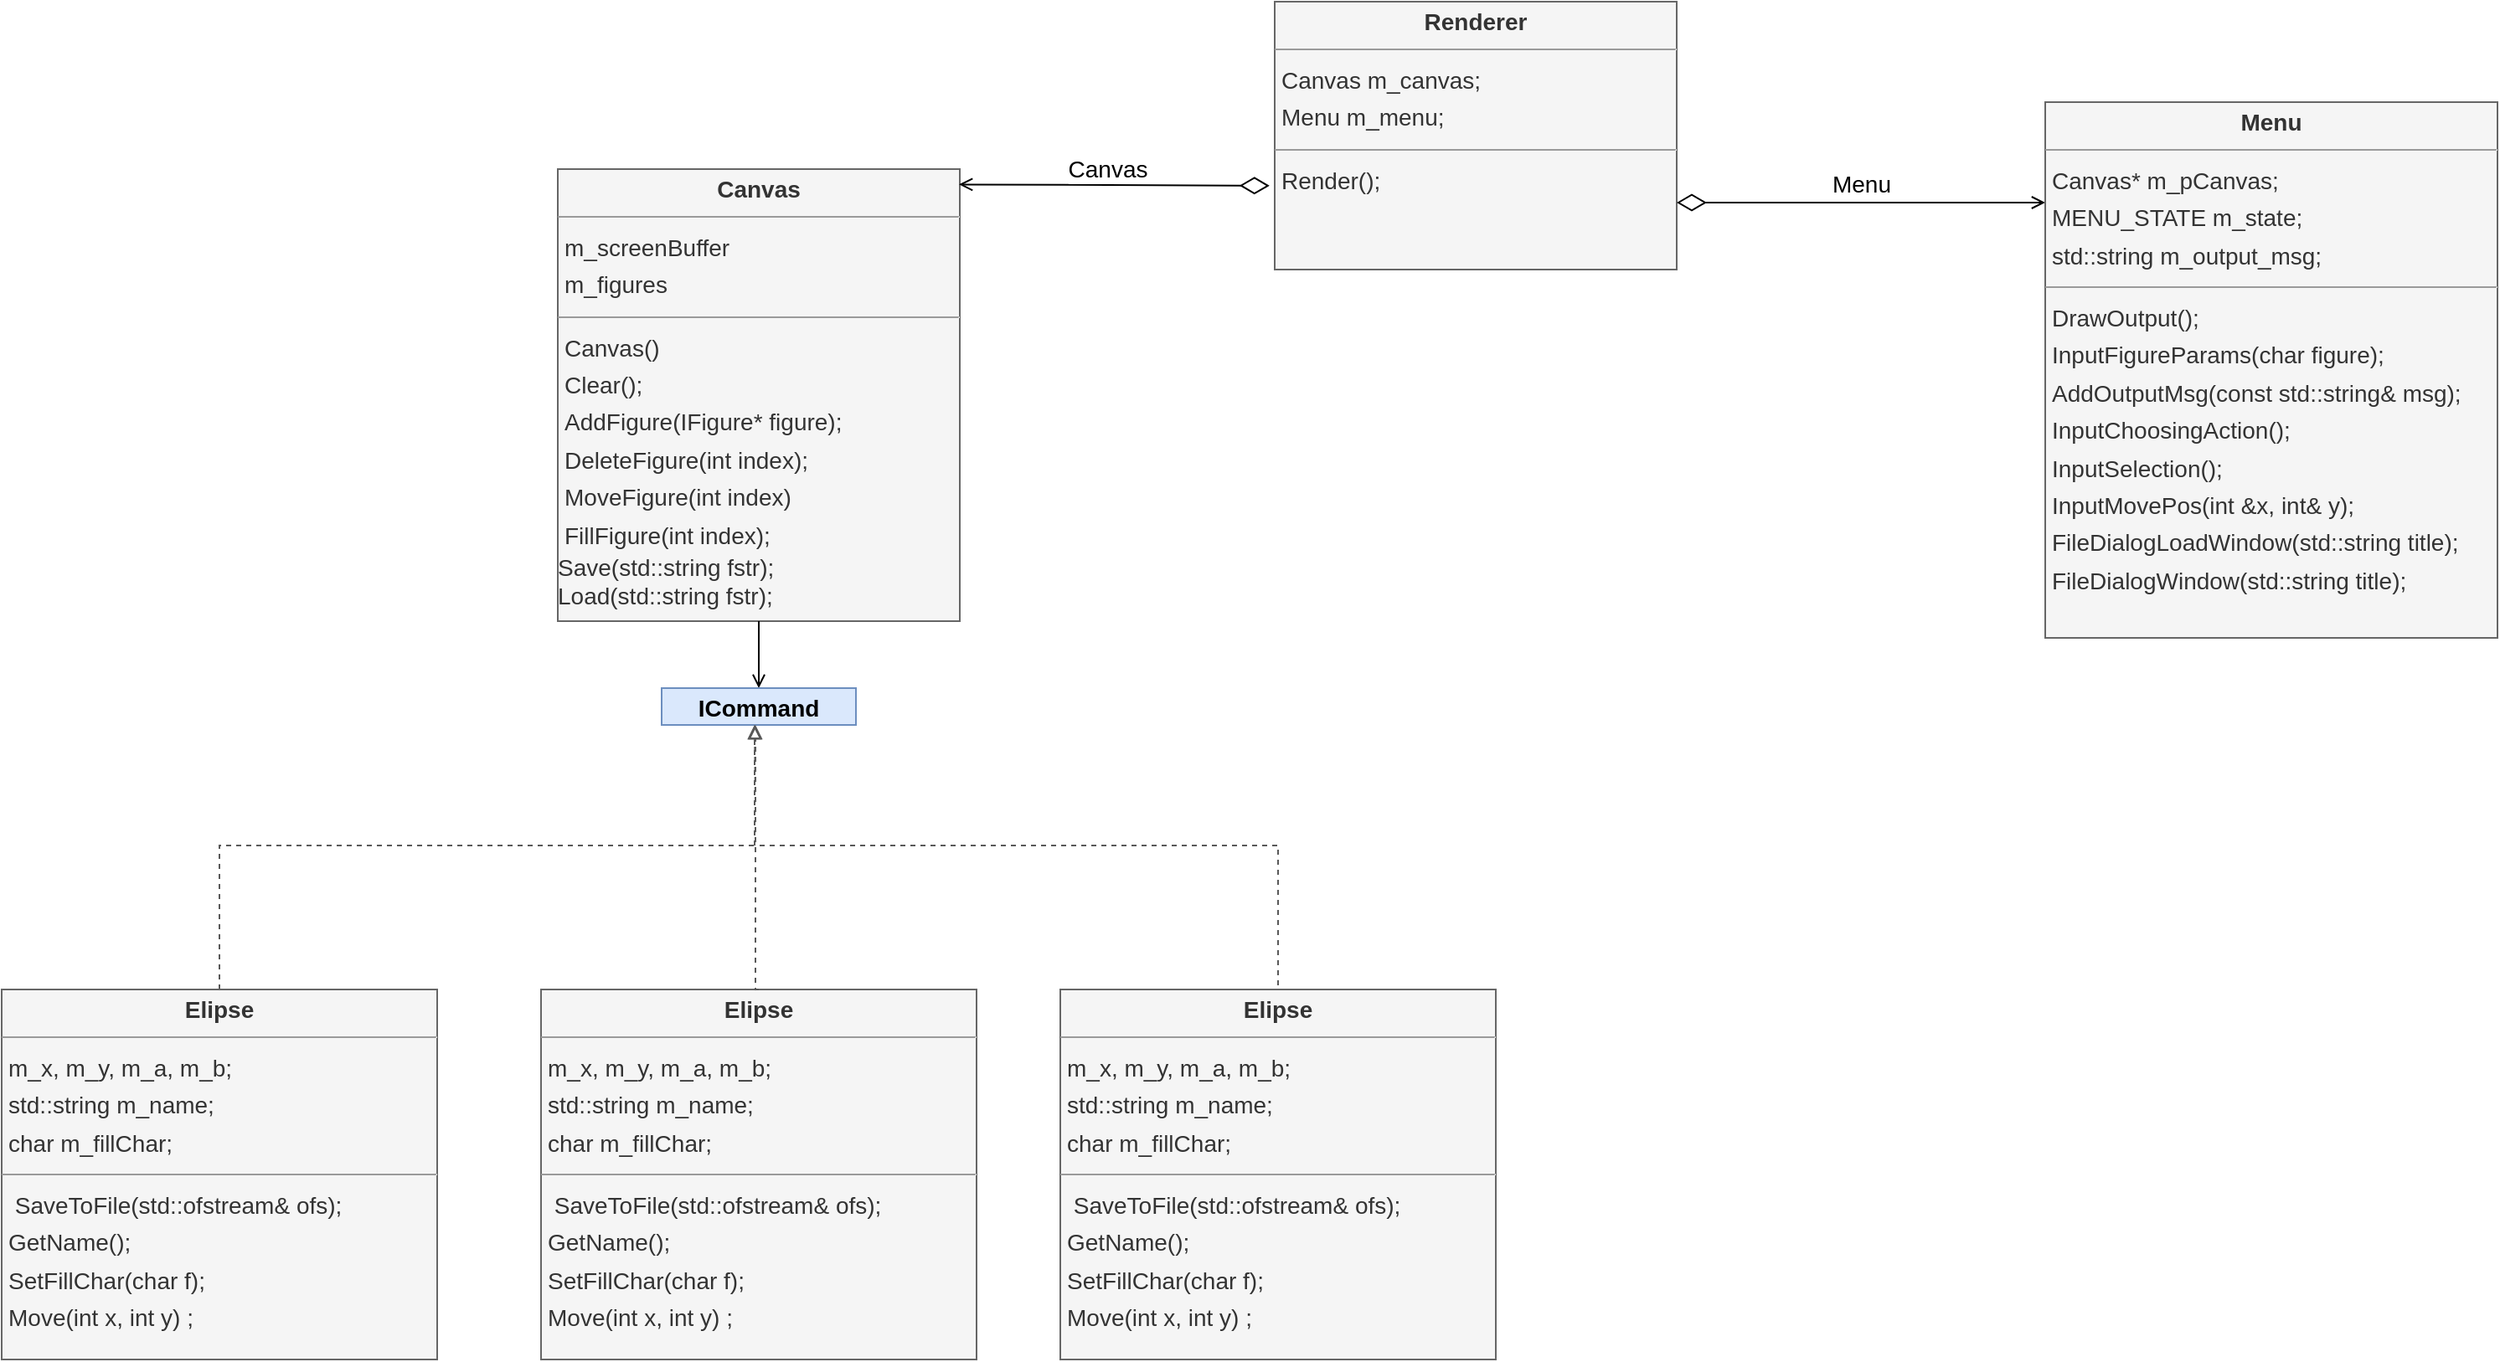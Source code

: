 <mxfile version="24.6.4" type="device">
  <diagram id="C5RBs43oDa-KdzZeNtuy" name="Page-1">
    <mxGraphModel dx="2206" dy="1286" grid="1" gridSize="10" guides="1" tooltips="1" connect="1" arrows="1" fold="1" page="1" pageScale="1" pageWidth="2339" pageHeight="3300" math="0" shadow="0">
      <root>
        <mxCell id="WIyWlLk6GJQsqaUBKTNV-0" />
        <mxCell id="WIyWlLk6GJQsqaUBKTNV-1" parent="WIyWlLk6GJQsqaUBKTNV-0" />
        <mxCell id="6Czti6sC6EMEPVO8X8CQ-1" value="&lt;p style=&quot;margin:0px;margin-top:4px;text-align:center;&quot;&gt;&lt;b&gt;Canvas&lt;/b&gt;&lt;/p&gt;&lt;hr size=&quot;1&quot;&gt;&lt;p style=&quot;margin:0 0 0 4px;line-height:1.6;&quot;&gt; m_screenBuffer &lt;br&gt; m_figures &lt;/p&gt;&lt;hr size=&quot;1&quot;&gt;&lt;p style=&quot;margin:0 0 0 4px;line-height:1.6;&quot;&gt; Canvas()&lt;br&gt; Clear();&lt;br&gt; AddFigure(IFigure* figure);&lt;/p&gt;&lt;p style=&quot;margin:0 0 0 4px;line-height:1.6;&quot;&gt;DeleteFigure(int index);&lt;/p&gt;&lt;p style=&quot;margin:0 0 0 4px;line-height:1.6;&quot;&gt;MoveFigure(int index)&lt;/p&gt;&lt;p style=&quot;margin:0 0 0 4px;line-height:1.6;&quot;&gt;FillFigure(int index);&lt;/p&gt;&lt;div&gt;&lt;div&gt;Save(std::string fstr);&lt;/div&gt;&lt;div&gt;Load(std::string fstr);&lt;/div&gt;&lt;/div&gt;" style="verticalAlign=top;align=left;overflow=fill;fontSize=14;fontFamily=Helvetica;html=1;rounded=0;shadow=0;comic=0;labelBackgroundColor=none;strokeWidth=1;fillColor=#f5f5f5;fontColor=#333333;strokeColor=#666666;" vertex="1" parent="WIyWlLk6GJQsqaUBKTNV-1">
          <mxGeometry x="432" y="310" width="240" height="270" as="geometry" />
        </mxCell>
        <mxCell id="6Czti6sC6EMEPVO8X8CQ-4" style="edgeStyle=orthogonalEdgeStyle;rounded=0;orthogonalLoop=1;jettySize=auto;html=1;exitX=0.5;exitY=1;exitDx=0;exitDy=0;entryX=0.5;entryY=0;entryDx=0;entryDy=0;endArrow=open;endFill=0;" edge="1" parent="WIyWlLk6GJQsqaUBKTNV-1" target="6Czti6sC6EMEPVO8X8CQ-5" source="6Czti6sC6EMEPVO8X8CQ-1">
          <mxGeometry relative="1" as="geometry">
            <mxPoint x="630.5" y="620" as="sourcePoint" />
          </mxGeometry>
        </mxCell>
        <mxCell id="6Czti6sC6EMEPVO8X8CQ-5" value="&lt;p style=&quot;margin:0px;margin-top:4px;text-align:center;&quot;&gt;&lt;b&gt;ICommand&lt;/b&gt;&lt;/p&gt;&lt;hr size=&quot;1&quot;&gt;&lt;p style=&quot;margin:0 0 0 4px;line-height:1.6;&quot;&gt;&lt;br&gt;&lt;/p&gt;" style="verticalAlign=top;align=left;overflow=fill;fontSize=14;fontFamily=Helvetica;html=1;rounded=0;shadow=0;comic=0;labelBackgroundColor=none;strokeWidth=1;fillColor=#dae8fc;strokeColor=#6c8ebf;" vertex="1" parent="WIyWlLk6GJQsqaUBKTNV-1">
          <mxGeometry x="494" y="620" width="116" height="22" as="geometry" />
        </mxCell>
        <mxCell id="6Czti6sC6EMEPVO8X8CQ-8" value="&lt;p style=&quot;margin:0px;margin-top:4px;text-align:center;&quot;&gt;&lt;b&gt;Elipse&lt;/b&gt;&lt;/p&gt;&lt;hr size=&quot;1&quot;&gt;&lt;p style=&quot;margin:0 0 0 4px;line-height:1.6;&quot;&gt;m_x, m_y, m_a, m_b;&lt;br&gt;&lt;/p&gt;&lt;p style=&quot;margin:0 0 0 4px;line-height:1.6;&quot;&gt;std::string m_name;&lt;/p&gt;&lt;p style=&quot;margin:0 0 0 4px;line-height:1.6;&quot;&gt;&lt;span style=&quot;background-color: initial;&quot;&gt;char m_fillChar;&lt;/span&gt;&lt;/p&gt;&lt;hr size=&quot;1&quot;&gt;&lt;p style=&quot;margin:0 0 0 4px;line-height:1.6;&quot;&gt;&amp;nbsp;SaveToFile(std::ofstream&amp;amp; ofs);&lt;br&gt;&lt;/p&gt;&lt;p style=&quot;margin:0 0 0 4px;line-height:1.6;&quot;&gt;GetName();&lt;br&gt;&lt;/p&gt;&lt;p style=&quot;margin:0 0 0 4px;line-height:1.6;&quot;&gt;SetFillChar(char f);&lt;br&gt;&lt;/p&gt;&lt;p style=&quot;margin:0 0 0 4px;line-height:1.6;&quot;&gt;Move(int x, int y) ;&lt;br&gt;&lt;/p&gt;" style="verticalAlign=top;align=left;overflow=fill;fontSize=14;fontFamily=Helvetica;html=1;rounded=0;shadow=0;comic=0;labelBackgroundColor=none;strokeWidth=1;fillColor=#f5f5f5;fontColor=#333333;strokeColor=#666666;" vertex="1" parent="WIyWlLk6GJQsqaUBKTNV-1">
          <mxGeometry x="422" y="800" width="260" height="221" as="geometry" />
        </mxCell>
        <mxCell id="6Czti6sC6EMEPVO8X8CQ-10" value="" style="html=1;rounded=0;edgeStyle=orthogonalEdgeStyle;dashed=1;startArrow=none;startSize=12;endArrow=block;strokeColor=#595959;exitX=0.5;exitY=0;exitDx=0;exitDy=0;entryX=0.500;entryY=1.000;entryDx=0;entryDy=0;startFill=0;endFill=0;curved=0;" edge="1" parent="WIyWlLk6GJQsqaUBKTNV-1" source="6Czti6sC6EMEPVO8X8CQ-15">
          <mxGeometry width="50" height="50" relative="1" as="geometry">
            <Array as="points">
              <mxPoint x="230" y="714" />
              <mxPoint x="550" y="714" />
            </Array>
            <mxPoint x="550" y="642" as="targetPoint" />
            <mxPoint x="-230.5" y="826.0" as="sourcePoint" />
          </mxGeometry>
        </mxCell>
        <mxCell id="6Czti6sC6EMEPVO8X8CQ-11" value="" style="html=1;rounded=0;edgeStyle=orthogonalEdgeStyle;dashed=1;startArrow=none;startSize=12;endArrow=block;strokeColor=#595959;exitX=0.5;exitY=0;exitDx=0;exitDy=0;entryX=0.500;entryY=1.000;entryDx=0;entryDy=0;startFill=0;endFill=0;curved=0;" edge="1" parent="WIyWlLk6GJQsqaUBKTNV-1">
          <mxGeometry width="50" height="50" relative="1" as="geometry">
            <Array as="points">
              <mxPoint x="862" y="814" />
              <mxPoint x="862" y="714" />
              <mxPoint x="550" y="714" />
            </Array>
            <mxPoint x="983" y="814.5" as="sourcePoint" />
            <mxPoint x="549.5" y="642" as="targetPoint" />
          </mxGeometry>
        </mxCell>
        <mxCell id="6Czti6sC6EMEPVO8X8CQ-12" value="" style="html=1;rounded=0;edgeStyle=orthogonalEdgeStyle;dashed=1;startArrow=none;startSize=12;endArrow=block;strokeColor=#595959;exitX=0.5;exitY=0;exitDx=0;exitDy=0;entryX=0.500;entryY=1.000;entryDx=0;entryDy=0;startFill=0;endFill=0;curved=0;" edge="1" parent="WIyWlLk6GJQsqaUBKTNV-1" source="6Czti6sC6EMEPVO8X8CQ-8">
          <mxGeometry width="50" height="50" relative="1" as="geometry">
            <Array as="points">
              <mxPoint x="550" y="800" />
              <mxPoint x="550" y="688" />
            </Array>
            <mxPoint x="269" y="816" as="sourcePoint" />
            <mxPoint x="549.5" y="642" as="targetPoint" />
          </mxGeometry>
        </mxCell>
        <mxCell id="6Czti6sC6EMEPVO8X8CQ-14" value="&lt;p style=&quot;margin:0px;margin-top:4px;text-align:center;&quot;&gt;&lt;b&gt;Elipse&lt;/b&gt;&lt;/p&gt;&lt;hr size=&quot;1&quot;&gt;&lt;p style=&quot;margin:0 0 0 4px;line-height:1.6;&quot;&gt;m_x, m_y, m_a, m_b;&lt;br&gt;&lt;/p&gt;&lt;p style=&quot;margin:0 0 0 4px;line-height:1.6;&quot;&gt;std::string m_name;&lt;/p&gt;&lt;p style=&quot;margin:0 0 0 4px;line-height:1.6;&quot;&gt;&lt;span style=&quot;background-color: initial;&quot;&gt;char m_fillChar;&lt;/span&gt;&lt;/p&gt;&lt;hr size=&quot;1&quot;&gt;&lt;p style=&quot;margin:0 0 0 4px;line-height:1.6;&quot;&gt;&amp;nbsp;SaveToFile(std::ofstream&amp;amp; ofs);&lt;br&gt;&lt;/p&gt;&lt;p style=&quot;margin:0 0 0 4px;line-height:1.6;&quot;&gt;GetName();&lt;br&gt;&lt;/p&gt;&lt;p style=&quot;margin:0 0 0 4px;line-height:1.6;&quot;&gt;SetFillChar(char f);&lt;br&gt;&lt;/p&gt;&lt;p style=&quot;margin:0 0 0 4px;line-height:1.6;&quot;&gt;Move(int x, int y) ;&lt;br&gt;&lt;/p&gt;" style="verticalAlign=top;align=left;overflow=fill;fontSize=14;fontFamily=Helvetica;html=1;rounded=0;shadow=0;comic=0;labelBackgroundColor=none;strokeWidth=1;fillColor=#f5f5f5;fontColor=#333333;strokeColor=#666666;" vertex="1" parent="WIyWlLk6GJQsqaUBKTNV-1">
          <mxGeometry x="732" y="800" width="260" height="221" as="geometry" />
        </mxCell>
        <mxCell id="6Czti6sC6EMEPVO8X8CQ-15" value="&lt;p style=&quot;margin:0px;margin-top:4px;text-align:center;&quot;&gt;&lt;b&gt;Elipse&lt;/b&gt;&lt;/p&gt;&lt;hr size=&quot;1&quot;&gt;&lt;p style=&quot;margin:0 0 0 4px;line-height:1.6;&quot;&gt;m_x, m_y, m_a, m_b;&lt;br&gt;&lt;/p&gt;&lt;p style=&quot;margin:0 0 0 4px;line-height:1.6;&quot;&gt;std::string m_name;&lt;/p&gt;&lt;p style=&quot;margin:0 0 0 4px;line-height:1.6;&quot;&gt;&lt;span style=&quot;background-color: initial;&quot;&gt;char m_fillChar;&lt;/span&gt;&lt;/p&gt;&lt;hr size=&quot;1&quot;&gt;&lt;p style=&quot;margin:0 0 0 4px;line-height:1.6;&quot;&gt;&amp;nbsp;SaveToFile(std::ofstream&amp;amp; ofs);&lt;br&gt;&lt;/p&gt;&lt;p style=&quot;margin:0 0 0 4px;line-height:1.6;&quot;&gt;GetName();&lt;br&gt;&lt;/p&gt;&lt;p style=&quot;margin:0 0 0 4px;line-height:1.6;&quot;&gt;SetFillChar(char f);&lt;br&gt;&lt;/p&gt;&lt;p style=&quot;margin:0 0 0 4px;line-height:1.6;&quot;&gt;Move(int x, int y) ;&lt;br&gt;&lt;/p&gt;" style="verticalAlign=top;align=left;overflow=fill;fontSize=14;fontFamily=Helvetica;html=1;rounded=0;shadow=0;comic=0;labelBackgroundColor=none;strokeWidth=1;fillColor=#f5f5f5;fontColor=#333333;strokeColor=#666666;" vertex="1" parent="WIyWlLk6GJQsqaUBKTNV-1">
          <mxGeometry x="100" y="800" width="260" height="221" as="geometry" />
        </mxCell>
        <mxCell id="6Czti6sC6EMEPVO8X8CQ-17" value="" style="endArrow=diamondThin;html=1;rounded=0;startArrow=open;startFill=0;endFill=0;endSize=15;exitX=0.998;exitY=0.034;exitDx=0;exitDy=0;exitPerimeter=0;entryX=-0.013;entryY=0.687;entryDx=0;entryDy=0;entryPerimeter=0;" edge="1" parent="WIyWlLk6GJQsqaUBKTNV-1" source="6Czti6sC6EMEPVO8X8CQ-1" target="6Czti6sC6EMEPVO8X8CQ-19">
          <mxGeometry width="50" height="50" relative="1" as="geometry">
            <mxPoint x="672" y="370" as="sourcePoint" />
            <mxPoint x="837" y="370" as="targetPoint" />
          </mxGeometry>
        </mxCell>
        <mxCell id="6Czti6sC6EMEPVO8X8CQ-18" value="&lt;span style=&quot;font-size: 14px; text-align: left;&quot;&gt;Canvas&lt;/span&gt;" style="edgeLabel;html=1;align=center;verticalAlign=middle;resizable=0;points=[];" vertex="1" connectable="0" parent="6Czti6sC6EMEPVO8X8CQ-17">
          <mxGeometry x="0.628" relative="1" as="geometry">
            <mxPoint x="-63" y="-10" as="offset" />
          </mxGeometry>
        </mxCell>
        <mxCell id="6Czti6sC6EMEPVO8X8CQ-19" value="&lt;p style=&quot;margin:0px;margin-top:4px;text-align:center;&quot;&gt;&lt;b&gt;Renderer&lt;/b&gt;&lt;/p&gt;&lt;hr size=&quot;1&quot;&gt;&lt;p style=&quot;margin:0 0 0 4px;line-height:1.6;&quot;&gt;Canvas m_canvas;&lt;/p&gt;&lt;p style=&quot;margin:0 0 0 4px;line-height:1.6;&quot;&gt;Menu m_menu;&lt;/p&gt;&lt;hr size=&quot;1&quot;&gt;&lt;p style=&quot;margin:0 0 0 4px;line-height:1.6;&quot;&gt;Render();&lt;br&gt;&lt;/p&gt;" style="verticalAlign=top;align=left;overflow=fill;fontSize=14;fontFamily=Helvetica;html=1;rounded=0;shadow=0;comic=0;labelBackgroundColor=none;strokeWidth=1;fillColor=#f5f5f5;fontColor=#333333;strokeColor=#666666;" vertex="1" parent="WIyWlLk6GJQsqaUBKTNV-1">
          <mxGeometry x="860" y="210" width="240" height="160" as="geometry" />
        </mxCell>
        <mxCell id="6Czti6sC6EMEPVO8X8CQ-20" value="" style="endArrow=diamondThin;html=1;rounded=0;startArrow=open;startFill=0;endFill=0;endSize=15;entryX=1;entryY=0.75;entryDx=0;entryDy=0;" edge="1" parent="WIyWlLk6GJQsqaUBKTNV-1" target="6Czti6sC6EMEPVO8X8CQ-19">
          <mxGeometry width="50" height="50" relative="1" as="geometry">
            <mxPoint x="1320" y="330" as="sourcePoint" />
            <mxPoint x="1315" y="371" as="targetPoint" />
          </mxGeometry>
        </mxCell>
        <mxCell id="6Czti6sC6EMEPVO8X8CQ-21" value="&lt;span style=&quot;font-size: 14px; text-align: left;&quot;&gt;Menu&lt;/span&gt;" style="edgeLabel;html=1;align=center;verticalAlign=middle;resizable=0;points=[];" vertex="1" connectable="0" parent="6Czti6sC6EMEPVO8X8CQ-20">
          <mxGeometry x="0.628" relative="1" as="geometry">
            <mxPoint x="69" y="-11" as="offset" />
          </mxGeometry>
        </mxCell>
        <mxCell id="6Czti6sC6EMEPVO8X8CQ-22" value="&lt;p style=&quot;margin:0px;margin-top:4px;text-align:center;&quot;&gt;&lt;b&gt;Menu&lt;/b&gt;&lt;/p&gt;&lt;hr size=&quot;1&quot;&gt;&lt;p style=&quot;margin:0 0 0 4px;line-height:1.6;&quot;&gt;Canvas* m_pCanvas;&lt;/p&gt;&lt;p style=&quot;margin:0 0 0 4px;line-height:1.6;&quot;&gt;MENU_STATE m_state;&lt;/p&gt;&lt;p style=&quot;margin:0 0 0 4px;line-height:1.6;&quot;&gt;std::string m_output_msg;&lt;/p&gt;&lt;hr size=&quot;1&quot;&gt;&lt;p style=&quot;margin:0 0 0 4px;line-height:1.6;&quot;&gt;DrawOutput();&lt;/p&gt;&lt;p style=&quot;margin:0 0 0 4px;line-height:1.6;&quot;&gt;InputFigureParams(char figure);&lt;/p&gt;&lt;p style=&quot;margin:0 0 0 4px;line-height:1.6;&quot;&gt;AddOutputMsg(const std::string&amp;amp; msg);&lt;/p&gt;&lt;p style=&quot;margin:0 0 0 4px;line-height:1.6;&quot;&gt;InputChoosingAction();&lt;/p&gt;&lt;p style=&quot;margin:0 0 0 4px;line-height:1.6;&quot;&gt;InputSelection();&lt;/p&gt;&lt;p style=&quot;margin:0 0 0 4px;line-height:1.6;&quot;&gt;InputMovePos(int &amp;amp;x, int&amp;amp; y);&lt;/p&gt;&lt;p style=&quot;margin:0 0 0 4px;line-height:1.6;&quot;&gt;FileDialogLoadWindow(std::string title);&lt;/p&gt;&lt;p style=&quot;margin:0 0 0 4px;line-height:1.6;&quot;&gt;FileDialogWindow(std::string title);&lt;/p&gt;&lt;div&gt;&lt;br&gt;&lt;/div&gt;&lt;div&gt;&lt;br&gt;&lt;/div&gt;" style="verticalAlign=top;align=left;overflow=fill;fontSize=14;fontFamily=Helvetica;html=1;rounded=0;shadow=0;comic=0;labelBackgroundColor=none;strokeWidth=1;fillColor=#f5f5f5;fontColor=#333333;strokeColor=#666666;" vertex="1" parent="WIyWlLk6GJQsqaUBKTNV-1">
          <mxGeometry x="1320" y="270" width="270" height="320" as="geometry" />
        </mxCell>
      </root>
    </mxGraphModel>
  </diagram>
</mxfile>
